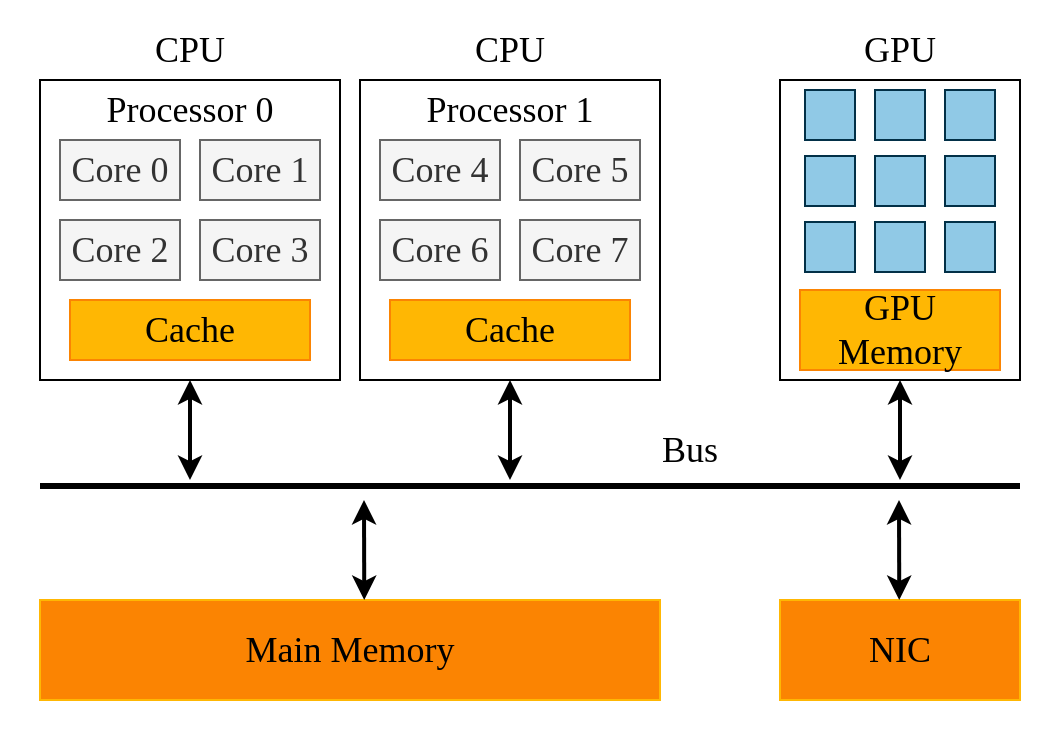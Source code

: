 <mxfile version="22.1.18" type="device">
  <diagram id="sm0YzyPWghP9DwHgtNv-" name="第 1 页">
    <mxGraphModel dx="852" dy="551" grid="1" gridSize="10" guides="1" tooltips="1" connect="1" arrows="1" fold="1" page="1" pageScale="1" pageWidth="827" pageHeight="1169" math="0" shadow="0">
      <root>
        <mxCell id="0" />
        <mxCell id="1" parent="0" />
        <mxCell id="8E4NnpRVdExmRa3Di7wW-1" value="" style="rounded=0;whiteSpace=wrap;html=1;strokeColor=none;fillColor=none;" parent="1" vertex="1">
          <mxGeometry x="130" y="120" width="530" height="370" as="geometry" />
        </mxCell>
        <mxCell id="5cFv27WomusTx21CuXZw-1" value="" style="rounded=0;whiteSpace=wrap;html=1;fillColor=none;fontFamily=Times New Roman;" parent="1" vertex="1">
          <mxGeometry x="150" y="160" width="150" height="150" as="geometry" />
        </mxCell>
        <mxCell id="5cFv27WomusTx21CuXZw-2" value="Processor&amp;nbsp;0" style="text;html=1;strokeColor=none;fillColor=none;align=center;verticalAlign=middle;whiteSpace=wrap;rounded=0;fontSize=18;fontFamily=Times New Roman;" parent="1" vertex="1">
          <mxGeometry x="180" y="160" width="90" height="30" as="geometry" />
        </mxCell>
        <mxCell id="5cFv27WomusTx21CuXZw-7" value="Core 0" style="rounded=0;whiteSpace=wrap;html=1;fontSize=18;fillColor=#f5f5f5;strokeColor=#666666;fontColor=#333333;fontFamily=Times New Roman;" parent="1" vertex="1">
          <mxGeometry x="160" y="190" width="60" height="30" as="geometry" />
        </mxCell>
        <mxCell id="5cFv27WomusTx21CuXZw-8" value="Core&amp;nbsp;1" style="rounded=0;whiteSpace=wrap;html=1;fontSize=18;fillColor=#f5f5f5;strokeColor=#666666;fontColor=#333333;fontFamily=Times New Roman;" parent="1" vertex="1">
          <mxGeometry x="230" y="190" width="60" height="30" as="geometry" />
        </mxCell>
        <mxCell id="5cFv27WomusTx21CuXZw-9" value="Core&amp;nbsp;2" style="rounded=0;whiteSpace=wrap;html=1;fontSize=18;fillColor=#f5f5f5;strokeColor=#666666;fontColor=#333333;fontFamily=Times New Roman;" parent="1" vertex="1">
          <mxGeometry x="160" y="230" width="60" height="30" as="geometry" />
        </mxCell>
        <mxCell id="5cFv27WomusTx21CuXZw-10" value="Core&amp;nbsp;3" style="rounded=0;whiteSpace=wrap;html=1;fontSize=18;fillColor=#f5f5f5;strokeColor=#666666;fontColor=#333333;fontFamily=Times New Roman;" parent="1" vertex="1">
          <mxGeometry x="230" y="230" width="60" height="30" as="geometry" />
        </mxCell>
        <mxCell id="5cFv27WomusTx21CuXZw-11" value="" style="rounded=0;whiteSpace=wrap;html=1;fillColor=none;fontFamily=Times New Roman;" parent="1" vertex="1">
          <mxGeometry x="310" y="160" width="150" height="150" as="geometry" />
        </mxCell>
        <mxCell id="5cFv27WomusTx21CuXZw-12" value="Processor 1" style="text;html=1;strokeColor=none;fillColor=none;align=center;verticalAlign=middle;whiteSpace=wrap;rounded=0;fontSize=18;fontFamily=Times New Roman;" parent="1" vertex="1">
          <mxGeometry x="340" y="160" width="90" height="30" as="geometry" />
        </mxCell>
        <mxCell id="5cFv27WomusTx21CuXZw-13" value="Core&amp;nbsp;4" style="rounded=0;whiteSpace=wrap;html=1;fontSize=18;fillColor=#f5f5f5;strokeColor=#666666;fontColor=#333333;fontFamily=Times New Roman;" parent="1" vertex="1">
          <mxGeometry x="320" y="190" width="60" height="30" as="geometry" />
        </mxCell>
        <mxCell id="5cFv27WomusTx21CuXZw-14" value="Core&amp;nbsp;5" style="rounded=0;whiteSpace=wrap;html=1;fontSize=18;fillColor=#f5f5f5;strokeColor=#666666;fontColor=#333333;fontFamily=Times New Roman;" parent="1" vertex="1">
          <mxGeometry x="390" y="190" width="60" height="30" as="geometry" />
        </mxCell>
        <mxCell id="5cFv27WomusTx21CuXZw-15" value="Core&amp;nbsp;6" style="rounded=0;whiteSpace=wrap;html=1;fontSize=18;fillColor=#f5f5f5;strokeColor=#666666;fontColor=#333333;fontFamily=Times New Roman;" parent="1" vertex="1">
          <mxGeometry x="320" y="230" width="60" height="30" as="geometry" />
        </mxCell>
        <mxCell id="5cFv27WomusTx21CuXZw-16" value="Core&amp;nbsp;7" style="rounded=0;whiteSpace=wrap;html=1;fontSize=18;fillColor=#f5f5f5;strokeColor=#666666;fontColor=#333333;fontFamily=Times New Roman;" parent="1" vertex="1">
          <mxGeometry x="390" y="230" width="60" height="30" as="geometry" />
        </mxCell>
        <mxCell id="5cFv27WomusTx21CuXZw-19" value="Cache" style="rounded=0;whiteSpace=wrap;html=1;fontSize=18;fillColor=#FFB703;strokeColor=#FB8402;fontFamily=Times New Roman;" parent="1" vertex="1">
          <mxGeometry x="165" y="270" width="120" height="30" as="geometry" />
        </mxCell>
        <mxCell id="5cFv27WomusTx21CuXZw-20" value="Cache" style="rounded=0;whiteSpace=wrap;html=1;fontSize=18;fillColor=#FFB703;strokeColor=#FB8402;fontFamily=Times New Roman;" parent="1" vertex="1">
          <mxGeometry x="325" y="270" width="120" height="30" as="geometry" />
        </mxCell>
        <mxCell id="5cFv27WomusTx21CuXZw-24" value="" style="endArrow=none;html=1;rounded=0;fontSize=18;strokeWidth=3;fontFamily=Times New Roman;" parent="1" edge="1">
          <mxGeometry width="50" height="50" relative="1" as="geometry">
            <mxPoint x="150" y="363" as="sourcePoint" />
            <mxPoint x="640" y="363" as="targetPoint" />
          </mxGeometry>
        </mxCell>
        <mxCell id="5cFv27WomusTx21CuXZw-25" value="" style="endArrow=classic;startArrow=classic;html=1;rounded=0;strokeWidth=2;fontSize=18;entryX=0.5;entryY=1;entryDx=0;entryDy=0;fontFamily=Times New Roman;" parent="1" target="5cFv27WomusTx21CuXZw-1" edge="1">
          <mxGeometry width="50" height="50" relative="1" as="geometry">
            <mxPoint x="225" y="360" as="sourcePoint" />
            <mxPoint x="150" y="450" as="targetPoint" />
          </mxGeometry>
        </mxCell>
        <mxCell id="5cFv27WomusTx21CuXZw-26" value="" style="endArrow=classic;startArrow=classic;html=1;rounded=0;strokeWidth=2;fontSize=18;entryX=0.5;entryY=1;entryDx=0;entryDy=0;fontFamily=Times New Roman;" parent="1" target="5cFv27WomusTx21CuXZw-11" edge="1">
          <mxGeometry width="50" height="50" relative="1" as="geometry">
            <mxPoint x="385" y="360" as="sourcePoint" />
            <mxPoint x="235" y="320" as="targetPoint" />
          </mxGeometry>
        </mxCell>
        <mxCell id="5cFv27WomusTx21CuXZw-27" value="Main Memory" style="rounded=0;whiteSpace=wrap;html=1;fontSize=18;fillColor=#FB8402;strokeColor=#FFB703;fontFamily=Times New Roman;" parent="1" vertex="1">
          <mxGeometry x="150" y="420" width="310" height="50" as="geometry" />
        </mxCell>
        <mxCell id="5cFv27WomusTx21CuXZw-28" value="Bus" style="text;html=1;strokeColor=none;fillColor=none;align=center;verticalAlign=middle;whiteSpace=wrap;rounded=0;fontSize=18;fontFamily=Times New Roman;" parent="1" vertex="1">
          <mxGeometry x="445" y="330" width="60" height="30" as="geometry" />
        </mxCell>
        <mxCell id="5cFv27WomusTx21CuXZw-29" value="" style="rounded=0;whiteSpace=wrap;html=1;fontSize=18;fontFamily=Times New Roman;" parent="1" vertex="1">
          <mxGeometry x="520" y="160" width="120" height="150" as="geometry" />
        </mxCell>
        <mxCell id="5cFv27WomusTx21CuXZw-30" value="&lt;font&gt;CPU&lt;/font&gt;" style="text;html=1;strokeColor=none;fillColor=none;align=center;verticalAlign=middle;whiteSpace=wrap;rounded=0;fontSize=18;fontFamily=Times New Roman;" parent="1" vertex="1">
          <mxGeometry x="195" y="130" width="60" height="30" as="geometry" />
        </mxCell>
        <mxCell id="5cFv27WomusTx21CuXZw-31" value="&lt;font&gt;CPU&lt;/font&gt;" style="text;html=1;strokeColor=none;fillColor=none;align=center;verticalAlign=middle;whiteSpace=wrap;rounded=0;fontSize=18;fontFamily=Times New Roman;" parent="1" vertex="1">
          <mxGeometry x="355" y="130" width="60" height="30" as="geometry" />
        </mxCell>
        <mxCell id="5cFv27WomusTx21CuXZw-32" value="&lt;font&gt;GPU&lt;/font&gt;" style="text;html=1;strokeColor=none;fillColor=none;align=center;verticalAlign=middle;whiteSpace=wrap;rounded=0;fontSize=18;fontFamily=Times New Roman;" parent="1" vertex="1">
          <mxGeometry x="550" y="130" width="60" height="30" as="geometry" />
        </mxCell>
        <mxCell id="5cFv27WomusTx21CuXZw-33" value="" style="whiteSpace=wrap;html=1;aspect=fixed;fontSize=18;fillColor=#90C9E6;strokeColor=#023047;fontFamily=Times New Roman;" parent="1" vertex="1">
          <mxGeometry x="567.5" y="165" width="25" height="25" as="geometry" />
        </mxCell>
        <mxCell id="5cFv27WomusTx21CuXZw-34" value="" style="whiteSpace=wrap;html=1;aspect=fixed;fontSize=18;fillColor=#90C9E6;strokeColor=#023047;fontFamily=Times New Roman;" parent="1" vertex="1">
          <mxGeometry x="532.5" y="165" width="25" height="25" as="geometry" />
        </mxCell>
        <mxCell id="5cFv27WomusTx21CuXZw-35" value="" style="whiteSpace=wrap;html=1;aspect=fixed;fontSize=18;fillColor=#90C9E6;strokeColor=#023047;fontFamily=Times New Roman;" parent="1" vertex="1">
          <mxGeometry x="602.5" y="165" width="25" height="25" as="geometry" />
        </mxCell>
        <mxCell id="5cFv27WomusTx21CuXZw-36" value="" style="whiteSpace=wrap;html=1;aspect=fixed;fontSize=18;fillColor=#90C9E6;strokeColor=#023047;fontFamily=Times New Roman;" parent="1" vertex="1">
          <mxGeometry x="567.5" y="198" width="25" height="25" as="geometry" />
        </mxCell>
        <mxCell id="5cFv27WomusTx21CuXZw-37" value="" style="whiteSpace=wrap;html=1;aspect=fixed;fontSize=18;fillColor=#90C9E6;strokeColor=#023047;fontFamily=Times New Roman;" parent="1" vertex="1">
          <mxGeometry x="532.5" y="198" width="25" height="25" as="geometry" />
        </mxCell>
        <mxCell id="5cFv27WomusTx21CuXZw-38" value="" style="whiteSpace=wrap;html=1;aspect=fixed;fontSize=18;fillColor=#90C9E6;strokeColor=#023047;fontFamily=Times New Roman;" parent="1" vertex="1">
          <mxGeometry x="602.5" y="198" width="25" height="25" as="geometry" />
        </mxCell>
        <mxCell id="5cFv27WomusTx21CuXZw-39" value="" style="whiteSpace=wrap;html=1;aspect=fixed;fontSize=18;fillColor=#90C9E6;strokeColor=#023047;fontFamily=Times New Roman;" parent="1" vertex="1">
          <mxGeometry x="567.5" y="231" width="25" height="25" as="geometry" />
        </mxCell>
        <mxCell id="5cFv27WomusTx21CuXZw-40" value="" style="whiteSpace=wrap;html=1;aspect=fixed;fontSize=18;fillColor=#90C9E6;strokeColor=#023047;fontFamily=Times New Roman;" parent="1" vertex="1">
          <mxGeometry x="532.5" y="231" width="25" height="25" as="geometry" />
        </mxCell>
        <mxCell id="5cFv27WomusTx21CuXZw-41" value="" style="whiteSpace=wrap;html=1;aspect=fixed;fontSize=18;fillColor=#90C9E6;strokeColor=#023047;fontFamily=Times New Roman;" parent="1" vertex="1">
          <mxGeometry x="602.5" y="231" width="25" height="25" as="geometry" />
        </mxCell>
        <mxCell id="5cFv27WomusTx21CuXZw-45" value="GPU&lt;br&gt;Memory" style="rounded=0;whiteSpace=wrap;html=1;fontSize=18;fillColor=#FFB703;strokeColor=#FB8402;fontFamily=Times New Roman;" parent="1" vertex="1">
          <mxGeometry x="530" y="265" width="100" height="40" as="geometry" />
        </mxCell>
        <mxCell id="5cFv27WomusTx21CuXZw-46" value="" style="endArrow=classic;startArrow=classic;html=1;rounded=0;strokeWidth=2;fontSize=18;entryX=0.5;entryY=1;entryDx=0;entryDy=0;fontFamily=Times New Roman;" parent="1" target="5cFv27WomusTx21CuXZw-29" edge="1">
          <mxGeometry width="50" height="50" relative="1" as="geometry">
            <mxPoint x="580" y="360" as="sourcePoint" />
            <mxPoint x="395" y="320" as="targetPoint" />
          </mxGeometry>
        </mxCell>
        <mxCell id="5cFv27WomusTx21CuXZw-47" value="" style="endArrow=classic;startArrow=classic;html=1;rounded=0;strokeWidth=2;fontSize=18;exitX=0.523;exitY=0;exitDx=0;exitDy=0;exitPerimeter=0;fontFamily=Times New Roman;" parent="1" source="5cFv27WomusTx21CuXZw-27" edge="1">
          <mxGeometry width="50" height="50" relative="1" as="geometry">
            <mxPoint x="305" y="380" as="sourcePoint" />
            <mxPoint x="312" y="370" as="targetPoint" />
          </mxGeometry>
        </mxCell>
        <mxCell id="5cFv27WomusTx21CuXZw-50" value="NIC" style="rounded=0;whiteSpace=wrap;html=1;fontSize=18;fillColor=#FB8402;strokeColor=#FFB703;fontFamily=Times New Roman;" parent="1" vertex="1">
          <mxGeometry x="520" y="420" width="120" height="50" as="geometry" />
        </mxCell>
        <mxCell id="5cFv27WomusTx21CuXZw-51" value="" style="endArrow=classic;startArrow=classic;html=1;rounded=0;strokeWidth=2;fontSize=18;exitX=0.523;exitY=0;exitDx=0;exitDy=0;exitPerimeter=0;fontFamily=Times New Roman;" parent="1" edge="1">
          <mxGeometry x="0.59" y="-98" width="50" height="50" relative="1" as="geometry">
            <mxPoint x="579.63" y="420" as="sourcePoint" />
            <mxPoint x="579.5" y="370" as="targetPoint" />
            <mxPoint as="offset" />
          </mxGeometry>
        </mxCell>
      </root>
    </mxGraphModel>
  </diagram>
</mxfile>
